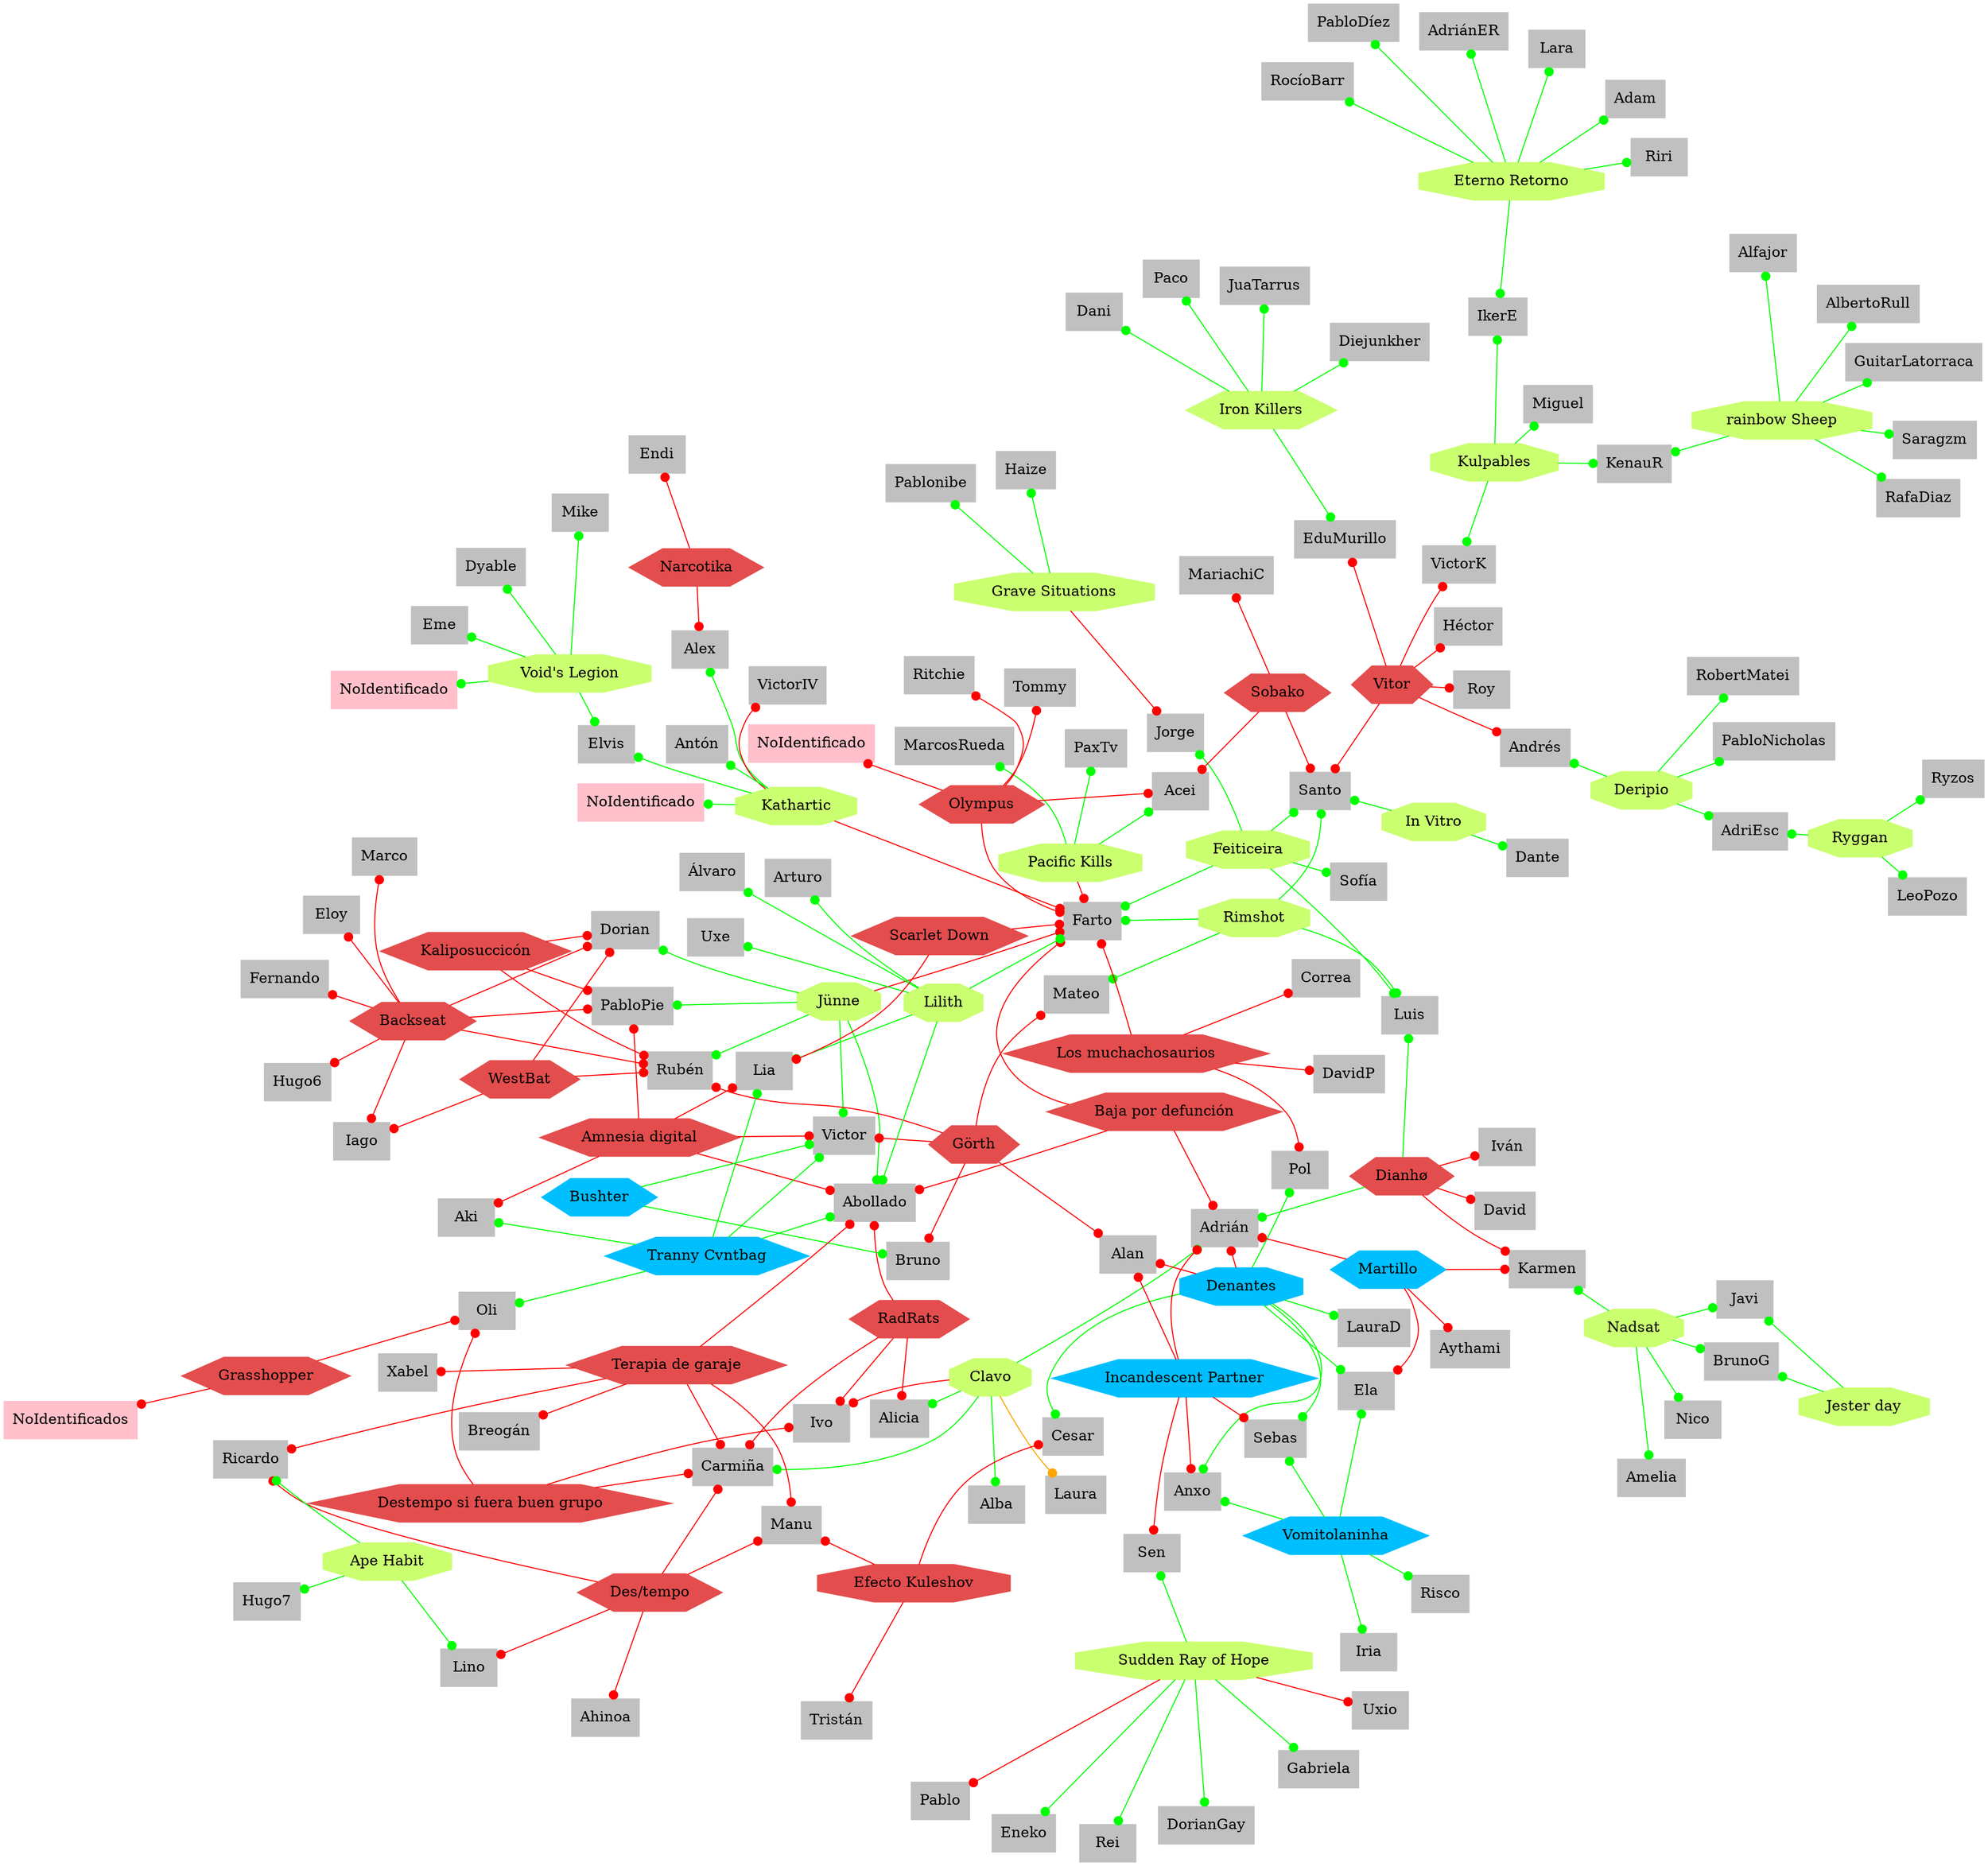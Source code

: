 digraph G {
    layout="neato";
    splines=true;
    overlap=false;
    sep="+10";
    concentrate=true;
    /*
    layout="neato";  //Puedes probar con "twopi" o "fdp" también
    overlap=scalexy;  // Alternativas: "scalexy" o "false"
    splines=true;  // Usar líneas curvas en lugar de rectas para mejorar la claridad
    //l2en="0.5"; // Ajusta la longitud de las aristas
    //root = "Farto"; //Centro 
    */  

    // Bandas
    "Dianhø" [label="Dianhø", shape="hexagon", style="filled", color="#e44d4d"];
    "Clavo" [label="Clavo", shape="octagon", style="filled", color="#caff70"];
    "Feiticeira" [label="Feiticeira", shape="octagon", style="filled", color="#caff70"];
    "Rimshot" [label="Rimshot", shape="octagon", style="filled", color="#caff70"];
    "Denantes" [label="Denantes", shape="octagon", style="filled", color="#00bfff"];
    "In Vitro" [label="In Vitro", shape="octagon", style="filled", color="#caff70"];
    "Kathartic" [label="Kathartic", shape="octagon", style="filled", color="#caff70"]; //Antiguo Napalm
    "Des/tempo" [label="Des/tempo", shape="hexagon", style="filled", color="#e44d4d"];
    //"Mamasuncion" [label="Mamasuncion", shape="octagon", style="filled", color="#caff70"];
    "Jünne" [label="Jünne", shape="octagon", style="filled", color="#caff70"];
    "Baja por defunción" [label="Baja por defunción", shape="hexagon", style="filled", color="#e44d4d"];
    "RadRats" [label="RadRats", shape="hexagon", style="filled", color="#e44d4d"];
    "Görth" [label="Görth", shape="hexagon", style="filled", color="#e44d4d"]; 
    "Amnesia digital" [label="Amnesia digital", shape="hexagon", style="filled", color="#e44d4d"]; //Sucesor de bpd pero decidí separarlos
    "Sudden Ray of Hope" [label="Sudden Ray of Hope", shape="octagon", style="filled", color="#caff70"];
    "Nadsat" [label="Nadsat", shape="octagon", style="filled", color="#caff70"];
    "Bushter" [label="Bushter", shape="hexagon", style="filled", color="#00bfff"];
    "Terapia de garaje" [label="Terapia de garaje", shape="hexagon", style="filled", color="#e44d4d"];
    "Jester Day" [label="Jester day", shape="octagon", style="filled", color="#caff70"];
    "Ape Habit" [label="Ape Habit", shape="octagon", style="filled", color="#caff70"];
    "Lilith" [label="Lilith", shape="octagon", style="filled", color="#caff70"];
    "West Bat" [label="WestBat", shape="hexagon", style="filled", color="#e44d4d"];
    "Scarlet Down" [label="Scarlet Down", shape="hexagon", style="filled", color="#e44d4d"];
    "Narcotika" [label="Narcotika", shape="hexagon", style="filled", color="#e44d4d"];
    "Grave Situations" [label="Grave Situations", shape="octagon", style="filled", color="#caff70"];
    "Destempo si fuera buen grupo" [label="Destempo si fuera buen grupo", shape="hexagon", style="filled", color="#e44d4d"]; //no estoy seguro de si es lo mismo que terapia de garaje
    "Efecto Kuleshov" [label="Efecto Kuleshov", shape="octagon", style="filled", color="#e44d4d"];
    "Martillo" [label="Martillo", shape="hexagon", style="filled", color="#00bfff"]; //era nombre provisional creo que está registrada con otro (luego busco)
    "Tranny Cvntbag" [label="Tranny Cvntbag", shape="hexagon", style="filled", color="#00bfff"];
    "Incandescent Partner" [label="Incandescent Partner", shape="hexagon", style="filled", color="#00bfff"];
    "Void's Legion" [label="Void's Legion", shape="octagon", style="filled", color="#caff70"]; //aun hay que investigar
    "Los muchachosaurios" [label="Los muchachosaurios", shape="hexagon", style="filled", color="#e44d4d"]; //estoy por no poner esta banda
    "Ryggan" [label="Ryggan", shape="octagon", style="filled", color="#caff70"];
    "Deripio" [label="Deripio", shape="octagon", style="filled", color="#caff70"]; 
    "Kulpables" [label="Kulpables", shape="octagon", style="filled", color="#caff70"];
    "Eterno Retorno" [label="Eterno Retorno", shape="octagon", style="filled", color="#caff70"];
    "Rainbow Sheep" [label="rainbow Sheep", shape="octagon", style="filled", color="#caff70"];
    "Vitor" [label="Vitor", shape="hexagon", style="filled", color="#e44d4d"];
    "Pacific Kills" [label="Pacific Kills", shape="octagon", style="filled", color="#caff70"];
    "Olympus" [label="Olympus", shape="hexagon", style="filled", color="#e44d4d"];
    "Sobako" [label="Sobako", shape="hexagon", style="filled", color="#e44d4d"];
    "Iron Killers" [label="Iron Killers", shape="hexagon", style="filled", color="#caff70"];
    "Backseat" [label="Backseat", shape="hexagon", style="filled", color="#e44d4d"];
    "Kaliposucción" [label="Kaliposuccicón", shape="hexagon", style="filled", color="#e44d4d"];
    //"Insomnia" [label="Insomnia", shape="octagon", style="filled", color="#caff70"];
    "Grasshopper" [label="Grasshopper", shape="hexagon", style="filled", color="#e44d4d"];
    "Vomitolaninha" [label="Vomitolaninha", shape="hexagon", style="filled", color="#00bfff"];



    // Miembros
    "NoIdentificado1" [label="NoIdentificado", shape="box", style="filled", color="pink"];
    "NoIdentificado2" [label="NoIdentificado", shape="box", style="filled", color="pink"];
    "NoIdentificado3" [label="NoIdentificado", shape="box", style="filled", color="pink"];
    "NoIdentificados" [label="NoIdentificados", shape="box", style="filled", color="pink"];

    "Luis" [label="Luis", shape="box", style="filled", color="grey"]; //dianho - feiticeira - rimshot
    "Iván" [label="Iván", shape="box", style="filled", color="grey"]; //dianho
    "Karmen" [label="Karmen", shape="box", style="filled", color="grey"]; //dianho - martillo - nadsat
    "Adrián" [label="Adrián", shape="box", style="filled", color="grey"]; //dianho - clavo - denantes - incandescent partner - baja por defunción -  amnesia digital - martillo - bpd
    "David" [label="David", shape="box", style="filled", color="grey"]; //dianho

    "Alicia" [label="Alicia", shape="box", style="filled", color="grey"]; //clavo - radrats
    "Carmiña" [label="Carmiña", shape="box", style="filled", color="grey"]; //clavo - terapia de garaje - destempo si fuera buen grupo - radrats
    "Alba" [label="Alba", shape="box", style="filled", color="grey"]; //clavo
    "Ivo" [label="Ivo", shape="box", style="filled", color="grey"]; //clavo - radrats - destempo si fuera buen grupo
    "Laura" [label="Laura", shape="box", style="filled", color="grey"]; //clavo

    "Santo" [label="Santo", shape="box", style="filled", color="grey"]; //feiticeira - in vitro - rimshot - vitor
    "Sofía" [label="Sofía", shape="box", style="filled", color="grey"]; //feiticeira
    "Jorge" [label="Jorge", shape="box", style="filled", color="grey"]; //feiticeira - Grave Situations
    "Farto" [label="Farto", shape="box", style="filled", color="grey"]; //feiticeira - kathartic - amnesia digital - scarlet down - lilith - junne - rimshot - Los muchachosaurios - bpd - pacific kills - olympus

    "Mateo" [label="Mateo", shape="box", style="filled", color="grey"]; //rimshot - gorth

    "Ela" [label="Ela", shape="box", style="filled", color="grey"]; //denantes - martillo - Vomitolaninha
    "Anxo" [label="Anxo", shape="box", style="filled", color="grey"]; //denantes - incandescent partner - Vomitolaninha
    "Sebas" [label="Sebas", shape="box", style="filled", color="grey"]; //denantes - incandescent partner - Vomitolaninha
    "Pol" [label="Pol", shape="box", style="filled", color="grey"]; //denantes - Los muchachosaurios
    "LauraD" [label="LauraD", shape="box", style="filled", color="grey"]; //denantes
    "Alan" [label="Alan", shape="box", style="filled", color="grey"]; //denantes - incandescent partner - gorth
    "Cesar" [label="Cesar", shape="box", style="filled", color="grey"]; //denantes - Efecto Kuleshov

    "Dante" [label="Dante", shape="box", style="filled", color="grey"]; //in vitro

    "Alex" [label="Alex", shape="box", style="filled", color="grey"]; //kathartic - narkotica
    "VictorIV" [label="VictorIV", shape="box", style="filled", color="grey"]; //kathartic
    "Antón" [label="Antón", shape="box", style="filled", color="grey"]; //kathartic
    "Elvis" [label="Elvis", shape="box", style="filled", color="grey"]; //kathartic - voids legion

    "Manu" [label="Manu", shape="box", style="filled", color="grey"] //destempo - Efecto Kuleshov - terapia de garaje 
    "Ricardo" [label="Ricardo", shape="box", style="filled", color="grey"] //destempo - rape habit - terapia de garaje 
    "Lino" [label="Lino", shape="box", style="filled", color="grey"] //destempo - rape habit
    "Ahinoa" [label="Ahinoa", shape="box", style="filled", color="grey"] //destempo

    /*
    "Brais" [label="Brais", shape="box", style="filled", color="grey"] //mamasunción
    "BraisB" [label="BraisB", shape="box", style="filled", color="grey"] //mamasunción
    "Toño" [label="Toño", shape="box", style="filled", color="grey"] //mamasunción
    "Martín" [label="Martín", shape="box", style="filled", color="grey"] //mamasunción
    */

    "Abollado" [label="Abollado", shape="box", style="filled", color="grey"] //junne - bpd - amnesia digital - tranny cvntbag - lilith - radrats - terapia de garaje
    "Rubén" [label="Rubén", shape="box", style="filled", color="grey"] //junne - west bat - kaliposuccion
    "Dorian" [label="Dorian", shape="box", style="filled", color="grey"] //junne - west bat - kaliposuccion
    "PabloPie" [label="PabloPie", shape="box", style="filled", color="grey"] //junne - amnesia digital - tranny cvntbag - kaliposuccion
    "Victor" [label="Victor", shape="box", style="filled", color="grey"] //junne - gorth - amnesia digital - tranny cvntbag - bushter

    "Bruno" [label="Bruno", shape="box", style="filled", color="grey"] //gorth - bushter

    "Lia" [label="Lia", shape="box", style="filled", color="grey"] //amnesia digital - scarlet down - lilith
    "Aki" [label="Aki", shape="box", style="filled", color="grey"] //amnesia digital - tranny cvntbag

    "DorianGay" [label="DorianGay", shape="box", style="filled", color="grey"] //sroh
    "Sen" [label="Sen", shape="box", style="filled", color="grey"] //sroh - incandescent partner
    "Pablo" [label="Pablo", shape="box", style="filled", color="grey"] //sroh
    "Uxio" [label="Uxio", shape="box", style="filled", color="grey"] //sroh
    "Eneko" [label="Eneko", shape="box", style="filled", color="grey"] //sroh
    "Rei" [label="Rei", shape="box", style="filled", color="grey"] //sroh
    "Gabriela" [label="Gabriela", shape="box", style="filled", color="grey"] //sroh

    "BrunoG" [label="BrunoG", shape="box", style="filled", color="grey"] //nadsat - jester day
    "Nico" [label="Nico", shape="box", style="filled", color="grey"] //nadsat
    "Amelia" [label="Amelia", shape="box", style="filled", color="grey"] //nadsat
    "Javi" [label="Javi", shape="box", style="filled", color="grey"] //nadsat - jester day

    "Xabel" [label="Xabel", shape="box", style="filled", color="grey"] //terapia de garaje
    "Breogán" [label="Breogán", shape="box", style="filled", color="grey"] //terapia de garaje

    "Hugo7" [label="Hugo7", shape="box", style="filled", color="grey"] //rape habit

    "Álvaro" [label="Álvaro", shape="box", style="filled", color="grey"] //Lilith
    "Uxe" [label="Uxe", shape="box", style="filled", color="grey"] //Lilith
    "Arturo" [label="Arturo", shape="box", style="filled", color="grey"] //Lilith

    "Iago" [label="Iago", shape="box", style="filled", color="grey"] //west bat

    "Endi" [label="Endi", shape="box", style="filled", color="grey"] //narkotica

    "Haize" [label="Haize", shape="box", style="filled", color="grey"] //grave situations
    "Pablonibe" [label="Pablonibe", shape="box", style="filled", color="grey"] //grave situations

    "Oli" [label="Oli", shape="box", style="filled", color="grey"] //destempo si fuera buen grupo - tranny cvntbag - grasshopper

    "Tristán" [label="Tristán", shape="box", style="filled", color="grey"] //Efecto Kuleshov

    "Aythami" [label="Aythami", shape="box", style="filled", color="grey"] //Martillo

    "Mike" [label="Mike", shape="box", style="filled", color="grey"] //voids legion
    "Eme" [label="Eme", shape="box", style="filled", color="grey"] //voids legion
    "Dyable" [label="Dyable", shape="box", style="filled", color="grey"] //voids legion
    //"???" [label="???", shape="box", style="filled", color="grey"] //voids legion

    "DavidP" [label="DavidP", shape="box", style="filled", color="grey"] //muchachosaurios
    "Correa" [label="Correa", shape="box", style="filled", color="grey"] //muchachosaurios

    "LeoPozo" [label="LeoPozo", shape="box", style="filled", color="grey"] //ryggan
    "Ryzos" [label="Ryzos", shape="box", style="filled", color="grey"] //ryggan
    "AdriEsc" [label="AdriEsc", shape="box", style="filled", color="grey"] //ryggan - deripio

    "PabloNicholas" [label="PabloNicholas", shape="box", style="filled", color="grey"] //deripio
    "RobertMatei" [label="RobertMatei", shape="box", style="filled", color="grey"] //deripio
    "Andrés" [label="Andrés", shape="box", style="filled", color="grey"] //deripio - vitor

    "IkerE" [label="IkerE", shape="box", style="filled", color="grey"] //kulpables - eterno retorno
    "Miguel" [label="Miguel", shape="box", style="filled", color="grey"] //kulpables 
    "VictorK" [label="VictorK", shape="box", style="filled", color="grey"] //kulpables - vitor
    "KenauR" [label="KenauR", shape="box", style="filled", color="grey"] //kulpables - rainbow sheep

    "Adam" [label="Adam", shape="box", style="filled", color="grey"] //eterno retorno
    "Lara" [label="Lara", shape="box", style="filled", color="grey"] //eterno retorno
    "PabloDíez" [label="PabloDíez", shape="box", style="filled", color="grey"] //eterno retorno
    "RocíoBarr" [label="RocíoBarr", shape="box", style="filled", color="grey"] //eterno retorno
    "AdriánER" [label="AdriánER", shape="box", style="filled", color="grey"] //eterno retorno
    "Riri" [label="Riri", shape="box", style="filled", color="grey"] //eterno retorno

    "AlbertoRull" [label="AlbertoRull", shape="box", style="filled", color="grey"] //rainbow sheep
    "Alfajor" [label="Alfajor", shape="box", style="filled", color="grey"] //rainbow sheep
    "Saragzm" [label="Saragzm", shape="box", style="filled", color="grey"] //rainbow sheep
    "RafaDiaz" [label="RafaDiaz", shape="box", style="filled", color="grey"] //rainbow sheep
    "GuitarLatorraca" [label="GuitarLatorraca", shape="box", style="filled", color="grey"] //rainbow sheep

    "EduMurillo" [label="EduMurillo", shape="box", style="filled", color="grey"] //vitor - iron killers
    "Roy" [label="Roy", shape="box", style="filled", color="grey"] //vitor
    "Héctor"  [label="Héctor", shape="box", style="filled", color="grey"] //vitor

    "Acei" [label="Acei", shape="box", style="filled", color="grey"] //pacific kills - olympus - sobako
    "PaxTv" [label="PaxTv", shape="box", style="filled", color="grey"] //pacific kills
    "MarcosRueda" [label="MarcosRueda", shape="box", style="filled", color="grey"] //pacific kills

    "Ritchie" [label="Ritchie", shape="box", style="filled", color="grey"] //olympus
    "Tommy" [label="Tommy", shape="box", style="filled", color="grey"] //olympus
    //"?" [label="?", shape="box", style="filled", color="grey"] //olympus

    "MariachiC" [label="MariachiC", shape="box", style="filled", color="grey"] //sobako

    "Dani" [label="Dani", shape="box", style="filled", color="grey"] //iron killers
    "Paco" [label="Paco", shape="box", style="filled", color="grey"] //iron killers
    "JuaTarrus" [label="JuaTarrus", shape="box", style="filled", color="grey"] //iron killers
    "Diejunkher" [label="Diejunkher", shape="box", style="filled", color="grey"] //iron killers

    "Fernando" [label="Fernando", shape="box", style="filled", color="grey"] //backseat
    "Eloy" [label="Eloy", shape="box", style="filled", color="grey"] //backseat
    "Marco" [label="Marco", shape="box", style="filled", color="grey"] //backseat
    "Hugo6" [label="Hugo6", shape="box", style="filled", color="grey"] //backseat

    "Iria" [label="Iria", shape="box", style="filled", color="grey"] //Vomitolaninha
    "Risco" [label="Risco", shape="box", style="filled", color="grey"] //Vomitolaninha


    // Conexiones con estilo especificado
    
    "Dianhø" -> "Luis" [label=" ", color="green", arrowhead="dot"];
    "Dianhø" -> "Iván" [label=" ", color="red", arrowhead="dot"];
    "Dianhø" -> "Adrián" [label=" ", color="green", arrowhead="dot"];
    "Dianhø" -> "Karmen" [label=" ", color="red", arrowhead="dot"];
    "Dianhø" -> "David" [label=" ", color="red", arrowhead="dot"];

    "Clavo" -> "Adrián" [label=" ", color="green", arrowhead="dot"];
    "Clavo" -> "Carmiña" [label=" ", color="green", arrowhead="dot"];
    "Clavo" -> "Alicia" [label=" ", color="green", arrowhead="dot"];
    "Clavo" -> "Alba" [label=" ", color="green", arrowhead="dot"];
    "Clavo" -> "Ivo" [label=" ", color="red", arrowhead="dot"];
    "Clavo" -> "Laura" [label=" ", color="orange", arrowhead="dot"];

    "Feiticeira" -> "Luis" [label=" ", color="green", arrowhead="dot"];
    "Feiticeira" -> "Sofía" [label=" ", color="green", arrowhead="dot"];
    "Feiticeira" -> "Santo" [label=" ", color="green", arrowhead="dot"];
    "Feiticeira" -> "Jorge" [label=" ", color="green", arrowhead="dot"];
    "Feiticeira" -> "Farto" [label=" ", color="green", arrowhead="dot"];

    "Rimshot" -> "Farto" [label=" ", color="green", arrowhead="dot"];
    "Rimshot" -> "Mateo" [label=" ", color="green", arrowhead="dot"];
    "Rimshot" -> "Luis" [label=" ", color="green", arrowhead="dot"];
    "Rimshot" -> "Santo" [label=" ", color="green", arrowhead="dot"];

    "Denantes" -> "Adrián" [label=" ", color="red", arrowhead="dot"];
    "Denantes" -> "Ela" [label=" ", color="green", arrowhead="dot"];
    "Denantes" -> "Anxo" [label=" ", color="green", arrowhead="dot"];
    "Denantes" -> "Sebas" [label=" ", color="green", arrowhead="dot"];
    "Denantes" -> "Pol" [label=" ", color="green", arrowhead="dot"];
    "Denantes" -> "Alan" [label=" ", color="red", arrowhead="dot"];
    "Denantes" -> "LauraD" [label=" ", color="green", arrowhead="dot"];
    "Denantes" -> "Cesar" [label=" ", color="green", arrowhead="dot"];

    "In Vitro" -> "Santo" [label=" ", color="green", arrowhead="dot"];
    "In Vitro" -> "Dante" [label=" ", color="green", arrowhead="dot"];

    "Kathartic" -> "Alex" [label=" ", color="green", arrowhead="dot"];
    "Kathartic" -> "Elvis" [label=" ", color="green", arrowhead="dot"];
    "Kathartic" -> "VictorIV" [label=" ", color="red", arrowhead="dot"];
    "Kathartic" -> "Antón" [label=" ", color="green", arrowhead="dot"];
    "Kathartic" -> "Farto" [label=" ", color="red", arrowhead="dot"];
    "Kathartic" -> "NoIdentificado3" [label=" ", color="green", arrowhead="dot"];

    "Des/tempo" -> "Carmiña" [label=" ", color="red", arrowhead="dot"];
    "Des/tempo" -> "Manu" [label=" ", color="red", arrowhead="dot"];
    "Des/tempo" -> "Ricardo" [label=" ", color="red", arrowhead="dot"];
    "Des/tempo" -> "Lino" [label=" ", color="red", arrowhead="dot"];
    "Des/tempo" -> "Ahinoa" [label=" ", color="red", arrowhead="dot"];

    /*
    "Mamasuncion" -> "Brais" [label=" ", color="green", arrowhead="dot"];
    "Mamasuncion" -> "BraisB" [label=" ", color="red", arrowhead="dot"];
    "Mamasuncion" -> "Martín" [label=" ", color="green", arrowhead="dot"];
    "Mamasuncion" -> "Toño" [label=" ", color="green", arrowhead="dot"];
    */

    "Jünne" -> "Rubén" [label=" ", color="green", arrowhead="dot"];
    "Jünne" -> "Victor" [label=" ", color="green", arrowhead="dot"];
    "Jünne" -> "Dorian" [label=" ", color="green", arrowhead="dot"];
    "Jünne" -> "PabloPie" [label=" ", color="green", arrowhead="dot"];
    "Jünne" -> "Farto" [label=" ", color="red", arrowhead="dot"];
    "Jünne" -> "Abollado" [label=" ", color="green", arrowhead="dot"];

    "Baja por defunción" -> "Abollado" [label=" ", color="red", arrowhead="dot"];
    "Baja por defunción" -> "Farto" [label=" ", color="red", arrowhead="dot"];
    "Baja por defunción" -> "Adrián" [label=" ", color="red", arrowhead="dot"];

    "RadRats" -> "Abollado" [label=" ", color="red", arrowhead="dot"];
    "RadRats" -> "Alicia" [label=" ", color="red", arrowhead="dot"];
    "RadRats" -> "Carmiña" [label=" ", color="red", arrowhead="dot"];
    "RadRats" -> "Ivo" [label=" ", color="red", arrowhead="dot"];

    "Görth" -> "Mateo" [label=" ", color="red", arrowhead="dot"];
    "Görth" -> "Alan" [label=" ", color="red", arrowhead="dot"];
    "Görth" -> "Bruno" [label=" ", color="red", arrowhead="dot"];
    "Görth" -> "Victor" [label=" ", color="red", arrowhead="dot"];
    "Görth" -> "Rubén" [label=" ", color="red", arrowhead="dot"];

    "Amnesia digital" -> "Abollado" [label=" ", color="red", arrowhead="dot"];
    "Amnesia digital" -> "Lia" [label=" ", color="red", arrowhead="dot"];
    "Amnesia digital" -> "PabloPie" [label=" ", color="red", arrowhead="dot"];
    "Amnesia digital" -> "Victor" [label=" ", color="red", arrowhead="dot"];
    "Amnesia digital" -> "Aki" [label=" ", color="red", arrowhead="dot"];

    "Sudden Ray of Hope"  -> "Rei" [label=" ", color="green", arrowhead="dot"];
    "Sudden Ray of Hope"  -> "Sen" [label=" ", color="green", arrowhead="dot"];
    "Sudden Ray of Hope"  -> "Pablo" [label=" ", color="red", arrowhead="dot"];
    "Sudden Ray of Hope"  -> "Uxio" [label=" ", color="red", arrowhead="dot"];
    "Sudden Ray of Hope"  -> "Eneko" [label=" ", color="green", arrowhead="dot"];
    "Sudden Ray of Hope"  -> "DorianGay" [label=" ", color="green", arrowhead="dot"];
    "Sudden Ray of Hope"  -> "Gabriela" [label=" ", color="green", arrowhead="dot"];

    "Nadsat" -> "Karmen" [label=" ", color="green", arrowhead="dot"];
    "Nadsat" -> "Nico" [label=" ", color="green", arrowhead="dot"];
    "Nadsat" -> "BrunoG" [label=" ", color="green", arrowhead="dot"];
    "Nadsat" -> "Amelia" [label=" ", color="green", arrowhead="dot"];
    "Nadsat" -> "Javi" [label=" ", color="green", arrowhead="dot"];

    "Bushter" -> "Bruno" [label=" ", color="green", arrowhead="dot"];
    "Bushter" -> "Victor" [label=" ", color="green", arrowhead="dot"];

    "Terapia de garaje" -> "Manu" [label=" ", color="red", arrowhead="dot"];
    "Terapia de garaje" -> "Abollado" [label=" ", color="red", arrowhead="dot"];
    "Terapia de garaje" -> "Breogán" [label=" ", color="red", arrowhead="dot"];
    "Terapia de garaje" -> "Ricardo" [label=" ", color="red", arrowhead="dot"];
    "Terapia de garaje" -> "Carmiña" [label=" ", color="red", arrowhead="dot"];
    "Terapia de garaje" -> "Xabel" [label=" ", color="red", arrowhead="dot"];

    "Jester Day" -> "Javi" [label=" ", color="green", arrowhead="dot"];
    "Jester Day" -> "BrunoG" [label=" ", color="green", arrowhead="dot"];

    "Ape Habit" -> "Lino" [label=" ", color="green", arrowhead="dot"];
    "Ape Habit" -> "Ricardo" [label=" ", color="green", arrowhead="dot"];
    "Ape Habit" -> "Hugo7" [label=" ", color="green", arrowhead="dot", len="0.5"];

    "Lilith" -> "Lia" [label=" ", color="green", arrowhead="dot"];
    "Lilith" -> "Farto" [label=" ", color="green", arrowhead="dot"];
    "Lilith" -> "Abollado" [label=" ", color="green", arrowhead="dot"];
    "Lilith" -> "Álvaro" [label=" ", color="green", arrowhead="dot"];
    "Lilith" -> "Uxe" [label=" ", color="green", arrowhead="dot"];
    "Lilith" -> "Arturo" [label=" ", color="green", arrowhead="dot"];

    "West Bat" -> "Iago" [label=" ", color="red", arrowhead="dot"];
    "West Bat" -> "Rubén" [label=" ", color="red", arrowhead="dot"];
    "West Bat" -> "Dorian" [label=" ", color="red", arrowhead="dot"];

    "Scarlet Down" -> "Farto" [label=" ", color="red", arrowhead="dot"];
    "Scarlet Down" -> "Lia" [label=" ", color="red", arrowhead="dot"];

    "Narcotika" -> "Alex" [label=" ", color="red", arrowhead="dot"];
    "Narcotika" -> "Endi" [label=" ", color="red", arrowhead="dot"]; //preguntar por este

    "Grave Situations" -> "Haize" [label=" ", color="green", arrowhead="dot"];
    "Grave Situations" -> "Jorge" [label=" ", color="red", arrowhead="dot"];
    "Grave Situations" -> "Pablonibe" [label=" ", color="green", arrowhead="dot"];

    "Destempo si fuera buen grupo" -> "Carmiña" [label=" ", color="red", arrowhead="dot"];
    "Destempo si fuera buen grupo" -> "Oli" [label=" ", color="red", arrowhead="dot"];
    "Destempo si fuera buen grupo" -> "Ivo" [label=" ", color="red", arrowhead="dot"];

    "Efecto Kuleshov" -> "Cesar" [label=" ", color="red", arrowhead="dot"];
    "Efecto Kuleshov" -> "Manu" [label=" ", color="red", arrowhead="dot"];
    "Efecto Kuleshov" -> "Tristán" [label=" ", color="red", arrowhead="dot"];

    "Martillo" -> "Ela" [label=" ", color="red", arrowhead="dot"];
    "Martillo" -> "Karmen" [label=" ", color="red", arrowhead="dot"];
    "Martillo" -> "Adrián" [label=" ", color="red", arrowhead="dot"];
    "Martillo" -> "Aythami" [label=" ", color="red", arrowhead="dot"];

    "Tranny Cvntbag" -> "Aki" [label=" ", color="green", arrowhead="dot"];
    "Tranny Cvntbag" -> "Abollado" [label=" ", color="green", arrowhead="dot"];
    "Tranny Cvntbag" -> "Oli" [label=" ", color="green", arrowhead="dot"];
    "Tranny Cvntbag" -> "Lia" [label=" ", color="green", arrowhead="dot"];
    "Tranny Cvntbag" -> "Victor" [label=" ", color="green", arrowhead="dot"];
    
    "Incandescent Partner" -> "Sen" [label=" ", color="red", arrowhead="dot"];
    "Incandescent Partner" -> "Sebas" [label=" ", color="red", arrowhead="dot"];
    "Incandescent Partner" -> "Adrián" [label=" ", color="red", arrowhead="dot"];
    "Incandescent Partner" -> "Anxo" [label=" ", color="red", arrowhead="dot"];
    "Incandescent Partner" -> "Alan" [label=" ", color="red", arrowhead="dot"];

    "Void's Legion" -> "Elvis" [label=" ", color="green", arrowhead="dot"];
    "Void's Legion" -> "Mike" [label=" ", color="green", arrowhead="dot"];
    "Void's Legion" -> "Eme" [label=" ", color="green", arrowhead="dot"];
    "Void's Legion" -> "Dyable" [label=" ", color="green", arrowhead="dot"];
    "Void's Legion" -> "NoIdentificado1" [label=" ", color="green", arrowhead="dot"];

    "Los muchachosaurios" -> "Pol" [label=" ", color="red", arrowhead="dot"];
    "Los muchachosaurios" -> "Farto" [label=" ", color="red", arrowhead="dot"];
    "Los muchachosaurios" -> "DavidP" [label=" ", color="red", arrowhead="dot"];
    "Los muchachosaurios" -> "Correa" [label=" ", color="red", arrowhead="dot"];

    "Ryggan" -> "AdriEsc" [label=" ", color="green", arrowhead="dot", len="0.5"];
    "Ryggan" -> "LeoPozo" [label=" ", color="green", arrowhead="dot", len="0.5"];
    "Ryggan" -> "Ryzos" [label=" ", color="green", arrowhead="dot", len="0.5"];

    "Deripio" -> "PabloNicholas" [label=" ", color="green", arrowhead="dot"];
    "Deripio" -> "Andrés" [label=" ", color="green", arrowhead="dot"];
    "Deripio" -> "AdriEsc" [label=" ", color="green", arrowhead="dot"];
    "Deripio" -> "RobertMatei" [label=" ", color="green", arrowhead="dot"];

    "Kulpables" -> "IkerE" [label=" ", color="green", arrowhead="dot"];
    "Kulpables" -> "KenauR" [label=" ", color="green", arrowhead="dot"];
    "Kulpables" -> "VictorK" [label=" ", color="green", arrowhead="dot"];
    "Kulpables" -> "Miguel" [label=" ", color="green", arrowhead="dot"];

    "Eterno Retorno" -> "IkerE" [label=" ", color="green", arrowhead="dot"];
    "Eterno Retorno" -> "Lara" [label=" ", color="green", arrowhead="dot"];
    "Eterno Retorno" -> "PabloDíez" [label=" ", color="green", arrowhead="dot"];
    "Eterno Retorno" -> "RocíoBarr" [label=" ", color="green", arrowhead="dot"];
    "Eterno Retorno" -> "Riri" [label=" ", color="green", arrowhead="dot"];
    "Eterno Retorno" -> "AdriánER" [label=" ", color="green", arrowhead="dot"];
    "Eterno Retorno" -> "Adam" [label=" ", color="green", arrowhead="dot"];

    "Rainbow Sheep" -> "KenauR" [label=" ", color="green", arrowhead="dot"];
    "Rainbow Sheep" -> "Saragzm" [label=" ", color="green", arrowhead="dot"];
    "Rainbow Sheep" -> "Alfajor" [label=" ", color="green", arrowhead="dot"];
    "Rainbow Sheep" -> "GuitarLatorraca" [label=" ", color="green", arrowhead="dot"];
    "Rainbow Sheep" -> "AlbertoRull" [label=" ", color="green", arrowhead="dot"];
    "Rainbow Sheep" -> "RafaDiaz" [label=" ", color="green", arrowhead="dot"];

    "Vitor" -> "VictorK" [label=" ", color="red", arrowhead="dot"];
    "Vitor" -> "EduMurillo" [label=" ", color="red", arrowhead="dot"];
    "Vitor" -> "Roy" [label=" ", color="red", arrowhead="dot"];
    "Vitor" -> "Santo" [label=" ", color="red", arrowhead="dot"];
    "Vitor" -> "Héctor" [label=" ", color="red", arrowhead="dot"];
    "Vitor" -> "Andrés" [label=" ", color="red", arrowhead="dot"];

    "Pacific Kills" -> "Farto" [label=" ", color="red", arrowhead="dot"];
    "Pacific Kills" -> "Acei" [label=" ", color="green", arrowhead="dot"];
    "Pacific Kills" -> "PaxTv" [label=" ", color="green", arrowhead="dot"];
    "Pacific Kills" -> "MarcosRueda" [label=" ", color="green", arrowhead="dot"];

    "Olympus" -> "Farto" [label=" ", color="red", arrowhead="dot"];
    "Olympus" -> "Acei" [label=" ", color="red", arrowhead="dot"];
    "Olympus" -> "NoIdentificado2" [label=" ", color="red", arrowhead="dot"];
    "Olympus" -> "Ritchie" [label=" ", color="red", arrowhead="dot"];
    "Olympus" -> "Tommy" [label=" ", color="red", arrowhead="dot"];

    "Sobako" -> "MariachiC" [label=" ", color="red", arrowhead="dot"];
    "Sobako" -> "Santo" [label=" ", color="red", arrowhead="dot"];
    "Sobako" -> "Acei" [label=" ", color="red", arrowhead="dot"]; 
    
    "Iron Killers" -> "Dani" [label=" ", color="green", arrowhead="dot"];
    "Iron Killers" -> "Paco" [label=" ", color="green", arrowhead="dot"];
    "Iron Killers" -> "JuaTarrus" [label=" ", color="green", arrowhead="dot"];
    "Iron Killers" -> "Diejunkher" [label=" ", color="green", arrowhead="dot"];
    "Iron Killers" -> "EduMurillo" [label=" ", color="green", arrowhead="dot"];

    "Backseat" -> "PabloPie" [label=" ", color="red", arrowhead="dot"];
    "Backseat" -> "Dorian" [label=" ", color="red", arrowhead="dot"];
    "Backseat" -> "Marco" [label=" ", color="red", arrowhead="dot"];
    "Backseat" -> "Eloy" [label=" ", color="red", arrowhead="dot"];
    "Backseat" -> "Rubén" [label=" ", color="red", arrowhead="dot"];
    "Backseat" -> "Hugo6" [label=" ", color="red", arrowhead="dot"];
    "Backseat" -> "Iago" [label=" ", color="red", arrowhead="dot"];
    "Backseat" -> "Fernando" [label=" ", color="red", arrowhead="dot"];

    "Kaliposucción" -> "Dorian" [label=" ", color="red", arrowhead="dot"];
    "Kaliposucción" -> "PabloPie" [label=" ", color="red", arrowhead="dot"];
    "Kaliposucción" -> "Rubén" [label=" ", color="red", arrowhead="dot"];

    "Grasshopper" -> "Oli" [label=" ", color="red", arrowhead="dot"];
    "Grasshopper" -> "NoIdentificados" [label=" ", color="red", arrowhead="dot"]; //son varios ns quienes

    "Vomitolaninha" -> "Iria" [label=" ", color="green", arrowhead="dot"];
    "Vomitolaninha" -> "Sebas" [label=" ", color="green", arrowhead="dot"];
    "Vomitolaninha" -> "Anxo" [label=" ", color="green", arrowhead="dot"];
    "Vomitolaninha" -> "Risco" [label=" ", color="green", arrowhead="dot"];
    "Vomitolaninha" -> "Ela" [label=" ", color="green", arrowhead="dot"];

}
